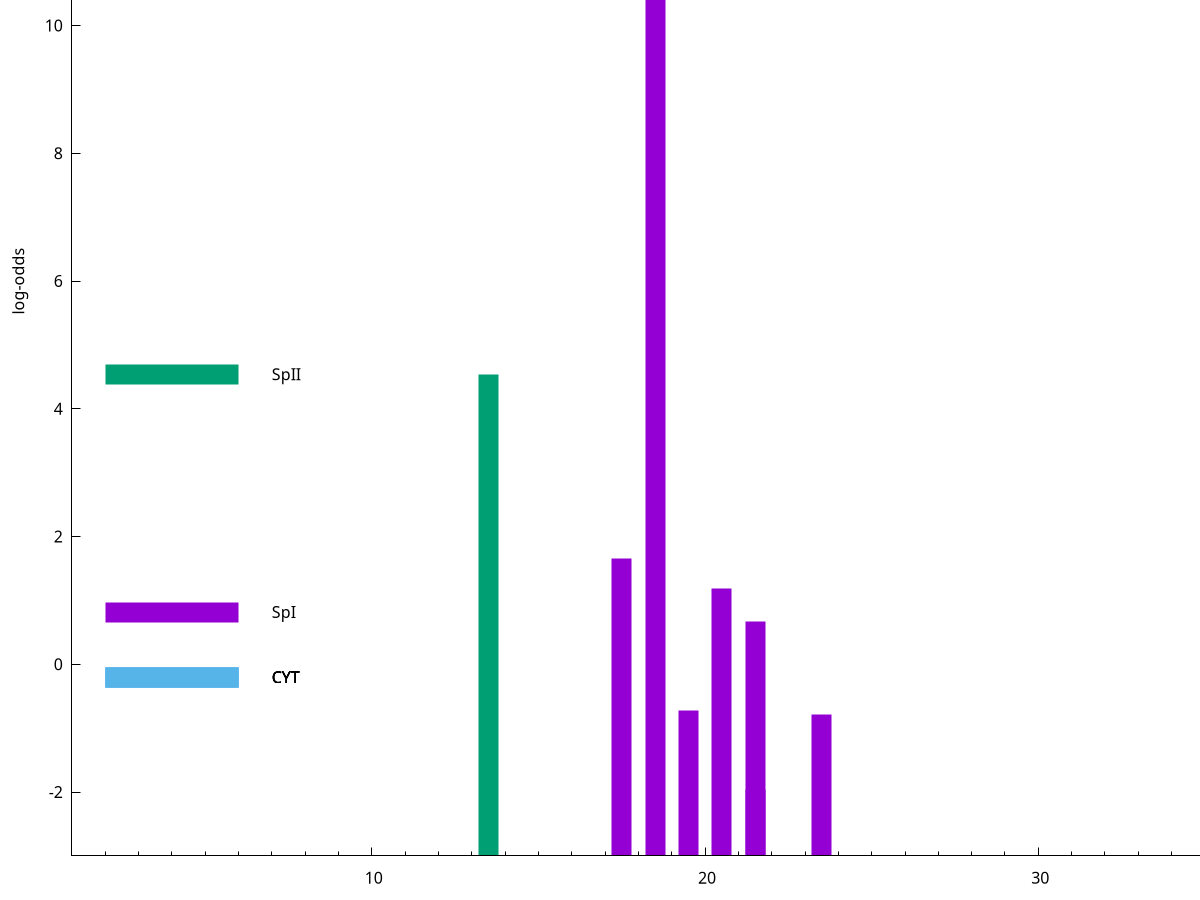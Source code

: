 set title "LipoP predictions for SRR3467249.gff"
set size 2., 1.4
set xrange [1:70] 
set mxtics 10
set yrange [-3:15]
set y2range [0:18]
set ylabel "log-odds"
set term postscript eps color solid "Helvetica" 30
set output "SRR3467249.gff141.eps"
set arrow from 2,11.6269 to 6,11.6269 nohead lt 1 lw 20
set label "SpI" at 7,11.6269
set arrow from 2,4.5416 to 6,4.5416 nohead lt 2 lw 20
set label "SpII" at 7,4.5416
set arrow from 2,0.818808 to 6,0.818808 nohead lt 1 lw 20
set label "SpI" at 7,0.818808
set arrow from 2,-0.200913 to 6,-0.200913 nohead lt 3 lw 20
set label "CYT" at 7,-0.200913
set arrow from 2,-0.200913 to 6,-0.200913 nohead lt 3 lw 20
set label "CYT" at 7,-0.200913
set arrow from 2,-0.200913 to 6,-0.200913 nohead lt 3 lw 20
set label "CYT" at 7,-0.200913
set arrow from 2,-0.200913 to 6,-0.200913 nohead lt 3 lw 20
set label "CYT" at 7,-0.200913
set arrow from 2,11.6269 to 6,11.6269 nohead lt 1 lw 20
set label "SpI" at 7,11.6269
# NOTE: The scores below are the log-odds scores with the threshold
# NOTE: subtracted (a hack to make gnuplot make the histogram all
# NOTE: look nice).
plot "-" axes x1y2 title "" with impulses lt 2 lw 20, "-" axes x1y2 title "" with impulses lt 1 lw 20
13.500000 7.541600
e
18.500000 14.623700
17.500000 4.652280
20.500000 4.189880
21.500000 3.669764
19.500000 2.277830
23.500000 2.215116
21.500000 1.038480
e
exit
